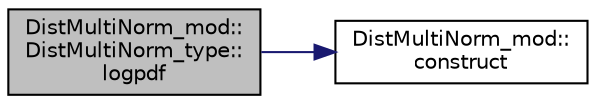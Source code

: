 digraph "DistMultiNorm_mod::DistMultiNorm_type::logpdf"
{
 // LATEX_PDF_SIZE
  edge [fontname="Helvetica",fontsize="10",labelfontname="Helvetica",labelfontsize="10"];
  node [fontname="Helvetica",fontsize="10",shape=record];
  rankdir="LR";
  Node1 [label="DistMultiNorm_mod::\lDistMultiNorm_type::\llogpdf",height=0.2,width=0.4,color="black", fillcolor="grey75", style="filled", fontcolor="black",tooltip=" "];
  Node1 -> Node2 [color="midnightblue",fontsize="10",style="solid",fontname="Helvetica"];
  Node2 [label="DistMultiNorm_mod::\lconstruct",height=0.2,width=0.4,color="black", fillcolor="white", style="filled",URL="$namespaceDistMultiNorm__mod.html#abb330245d1e0ea8ff69522a14d223bbe",tooltip="Set the DistMultiNorm properties and return an object of type DistMultiNorm_type containing the prope..."];
}
